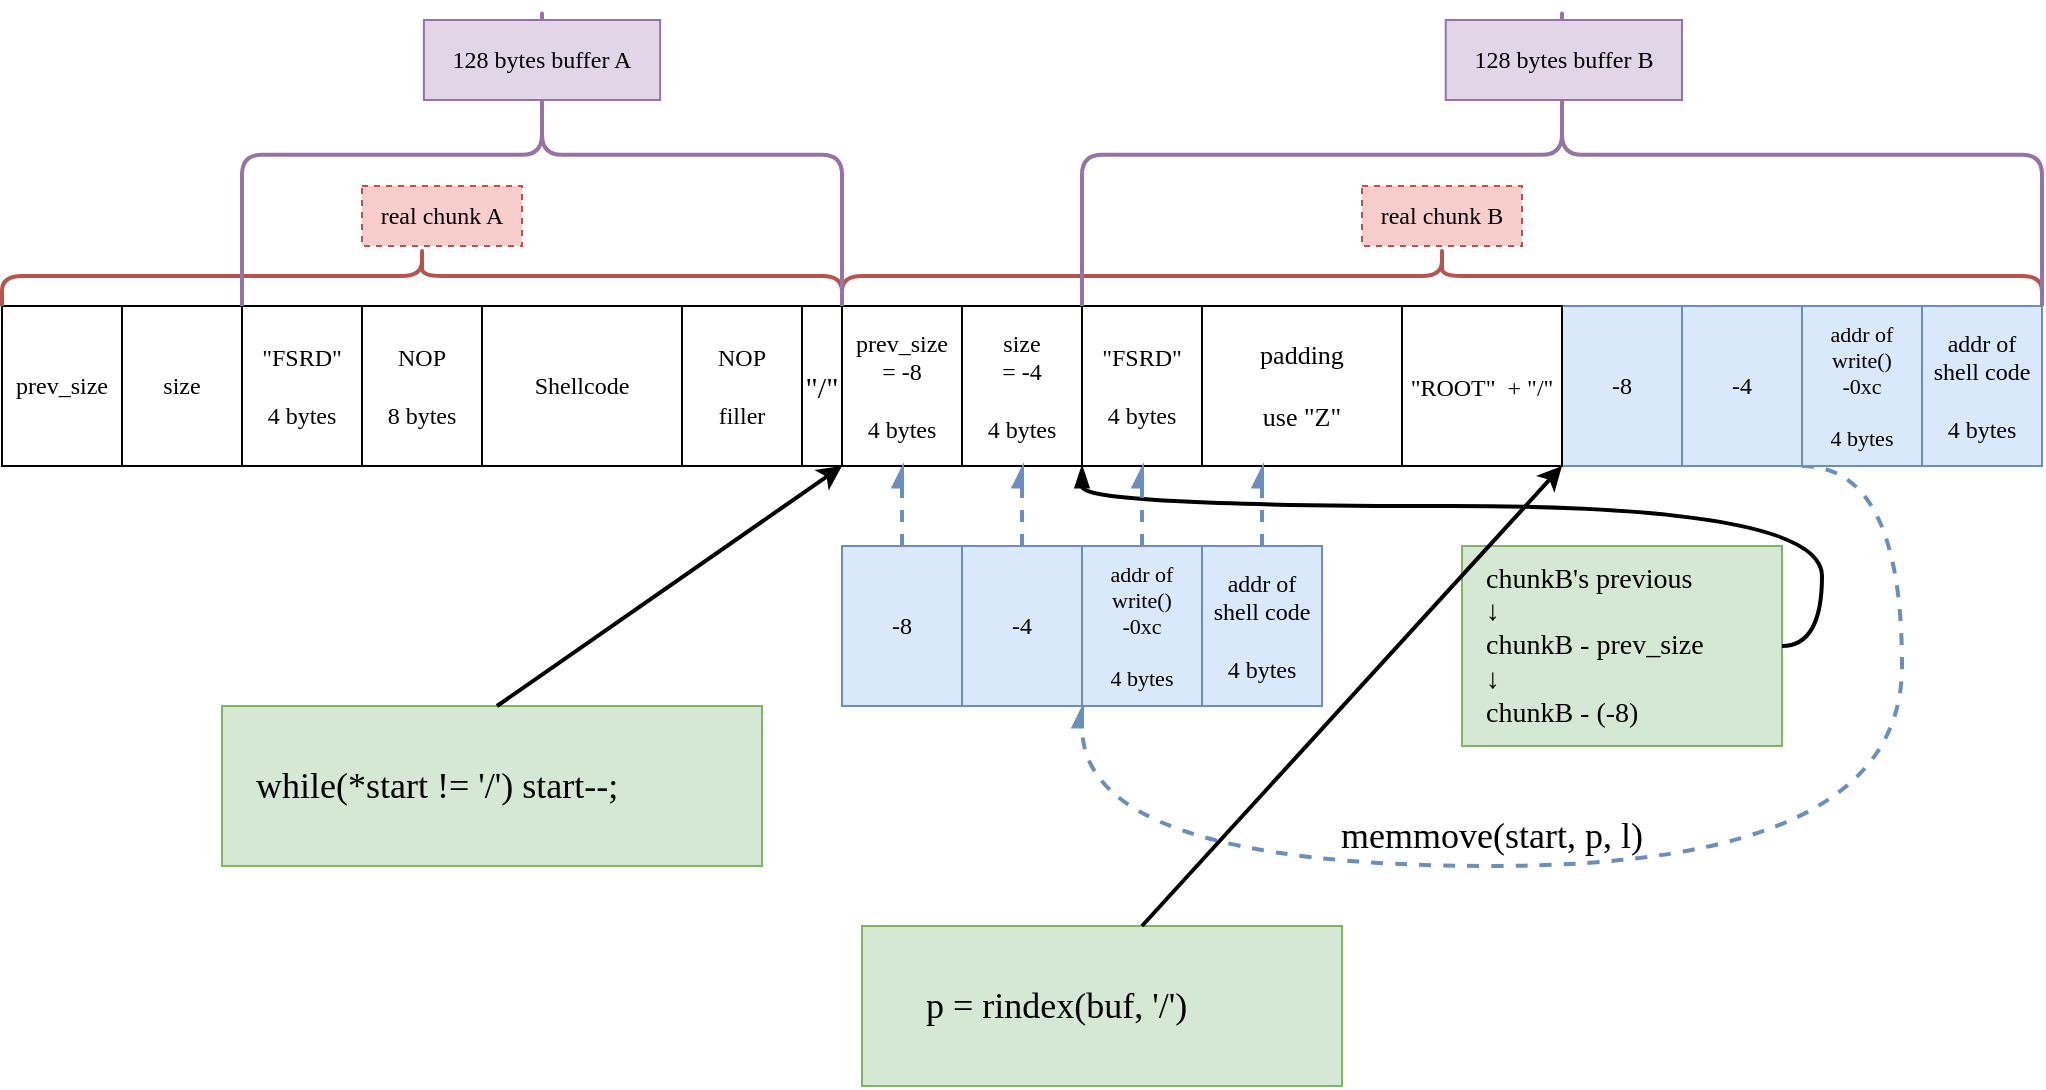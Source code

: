 <mxfile version="17.4.6"><diagram id="NCleSQAFDJfZPQC8IUO4" name="Page-3"><mxGraphModel dx="2036" dy="1806" grid="1" gridSize="10" guides="1" tooltips="1" connect="1" arrows="1" fold="1" page="1" pageScale="1" pageWidth="850" pageHeight="1100" math="0" shadow="0"><root><mxCell id="0"/><mxCell id="1" parent="0"/><mxCell id="_yVWeloKPGpAUmsR8q2a-2" value="" style="rounded=0;whiteSpace=wrap;html=1;fontSize=14;strokeWidth=1;fillColor=#d5e8d4;strokeColor=#82b366;fontFamily=Verdana;" parent="1" vertex="1"><mxGeometry x="710" y="200" width="160" height="100" as="geometry"/></mxCell><mxCell id="_yVWeloKPGpAUmsR8q2a-3" value="prev_size&lt;br&gt;" style="rounded=0;whiteSpace=wrap;html=1;fontFamily=Verdana;" parent="1" vertex="1"><mxGeometry x="-20" y="80" width="60" height="80" as="geometry"/></mxCell><mxCell id="_yVWeloKPGpAUmsR8q2a-4" value="size" style="rounded=0;whiteSpace=wrap;html=1;fontFamily=Verdana;" parent="1" vertex="1"><mxGeometry x="40" y="80" width="60" height="80" as="geometry"/></mxCell><mxCell id="_yVWeloKPGpAUmsR8q2a-5" value="NOP&lt;br&gt;&lt;br&gt;8 bytes" style="rounded=0;whiteSpace=wrap;html=1;fontFamily=Verdana;" parent="1" vertex="1"><mxGeometry x="160" y="80" width="60" height="80" as="geometry"/></mxCell><mxCell id="_yVWeloKPGpAUmsR8q2a-7" value="prev_size&lt;br&gt;= -8&lt;br&gt;&lt;br&gt;4 bytes" style="rounded=0;whiteSpace=wrap;html=1;fontFamily=Verdana;" parent="1" vertex="1"><mxGeometry x="400" y="80" width="60" height="80" as="geometry"/></mxCell><mxCell id="_yVWeloKPGpAUmsR8q2a-8" value="size&lt;br&gt;= -4&lt;br&gt;&lt;br&gt;4 bytes" style="rounded=0;whiteSpace=wrap;html=1;fontFamily=Verdana;" parent="1" vertex="1"><mxGeometry x="460" y="80" width="60" height="80" as="geometry"/></mxCell><mxCell id="h1qqcbAPqtgDRLnTeRW1-14" style="edgeStyle=orthogonalEdgeStyle;rounded=0;orthogonalLoop=1;jettySize=auto;html=1;exitX=0;exitY=1;exitDx=0;exitDy=0;entryX=0;entryY=1;entryDx=0;entryDy=0;dashed=1;fontSize=18;endArrow=async;endFill=1;strokeWidth=2;curved=1;fillColor=#dae8fc;strokeColor=#6c8ebf;fontFamily=Verdana;" parent="1" source="_yVWeloKPGpAUmsR8q2a-9" target="h1qqcbAPqtgDRLnTeRW1-4" edge="1"><mxGeometry relative="1" as="geometry"><Array as="points"><mxPoint x="930" y="160"/><mxPoint x="930" y="360"/><mxPoint x="520" y="360"/></Array></mxGeometry></mxCell><mxCell id="_yVWeloKPGpAUmsR8q2a-9" value="&lt;span style=&quot;font-size: 11px&quot;&gt;addr&amp;nbsp;of&lt;br style=&quot;font-size: 11px&quot;&gt;write()&lt;br&gt;-0xc&lt;br style=&quot;font-size: 11px&quot;&gt;&lt;br style=&quot;font-size: 11px&quot;&gt;4 bytes&lt;br style=&quot;font-size: 11px&quot;&gt;&lt;/span&gt;" style="rounded=0;whiteSpace=wrap;html=1;fontSize=11;fillColor=#dae8fc;strokeColor=#6c8ebf;fontFamily=Verdana;" parent="1" vertex="1"><mxGeometry x="880" y="80" width="60" height="80" as="geometry"/></mxCell><mxCell id="_yVWeloKPGpAUmsR8q2a-10" value="&lt;font style=&quot;font-size: 12px&quot;&gt;&lt;font style=&quot;font-size: 12px&quot;&gt;addr&amp;nbsp;of&lt;/font&gt;&lt;br&gt;&lt;font style=&quot;font-size: 12px&quot;&gt;shell code&lt;br&gt;&lt;/font&gt;&lt;/font&gt;&lt;font&gt;&lt;br&gt;4 bytes&lt;br&gt;&lt;/font&gt;" style="rounded=0;whiteSpace=wrap;html=1;fillColor=#dae8fc;strokeColor=#6c8ebf;fontFamily=Verdana;" parent="1" vertex="1"><mxGeometry x="940" y="80" width="60" height="80" as="geometry"/></mxCell><mxCell id="_yVWeloKPGpAUmsR8q2a-11" value="real chunk A" style="rounded=0;whiteSpace=wrap;html=1;dashed=1;fillColor=#f8cecc;strokeColor=#b85450;fontFamily=Verdana;" parent="1" vertex="1"><mxGeometry x="160" y="20" width="80" height="30" as="geometry"/></mxCell><mxCell id="_yVWeloKPGpAUmsR8q2a-12" value="real chunk B" style="rounded=0;whiteSpace=wrap;html=1;dashed=1;fillColor=#f8cecc;strokeColor=#b85450;fontFamily=Verdana;" parent="1" vertex="1"><mxGeometry x="660" y="20" width="80" height="30" as="geometry"/></mxCell><mxCell id="_yVWeloKPGpAUmsR8q2a-13" value="" style="shape=curlyBracket;whiteSpace=wrap;html=1;rounded=1;flipH=1;direction=south;fillColor=#f8cecc;strokeColor=#b85450;strokeWidth=2;fontFamily=Verdana;" parent="1" vertex="1"><mxGeometry x="-20" y="50" width="420" height="30" as="geometry"/></mxCell><mxCell id="_yVWeloKPGpAUmsR8q2a-14" value="" style="shape=curlyBracket;whiteSpace=wrap;html=1;rounded=1;flipH=1;direction=south;strokeWidth=2;fillColor=#f8cecc;strokeColor=#b85450;fontFamily=Verdana;" parent="1" vertex="1"><mxGeometry x="400" y="50" width="600" height="30" as="geometry"/></mxCell><mxCell id="_yVWeloKPGpAUmsR8q2a-37" value="chunkB's previous&lt;br style=&quot;font-size: 14px&quot;&gt;↓&amp;nbsp;&lt;br style=&quot;font-size: 14px&quot;&gt;chunkB - prev_size&lt;br style=&quot;font-size: 14px&quot;&gt;↓&amp;nbsp;&lt;br style=&quot;font-size: 14px&quot;&gt;chunkB - (-8)" style="text;html=1;align=left;verticalAlign=middle;whiteSpace=wrap;rounded=0;fontSize=14;strokeWidth=0;fontFamily=Verdana;" parent="1" vertex="1"><mxGeometry x="720" y="205" width="180" height="90" as="geometry"/></mxCell><mxCell id="_yVWeloKPGpAUmsR8q2a-39" style="edgeStyle=orthogonalEdgeStyle;rounded=0;orthogonalLoop=1;jettySize=auto;html=1;exitX=1;exitY=0.5;exitDx=0;exitDy=0;entryX=1;entryY=1;entryDx=0;entryDy=0;fontSize=14;endArrow=blockThin;endFill=1;curved=1;strokeColor=#000000;strokeWidth=2;fontFamily=Verdana;" parent="1" source="_yVWeloKPGpAUmsR8q2a-2" target="_yVWeloKPGpAUmsR8q2a-8" edge="1"><mxGeometry relative="1" as="geometry"/></mxCell><mxCell id="_yVWeloKPGpAUmsR8q2a-40" value="&quot;FSRD&quot;&lt;br&gt;&lt;br&gt;4 bytes" style="rounded=0;whiteSpace=wrap;html=1;fontFamily=Verdana;" parent="1" vertex="1"><mxGeometry x="100" y="80" width="60" height="80" as="geometry"/></mxCell><mxCell id="_yVWeloKPGpAUmsR8q2a-45" value="Shellcode" style="rounded=0;whiteSpace=wrap;html=1;fontFamily=Verdana;" parent="1" vertex="1"><mxGeometry x="220" y="80" width="100" height="80" as="geometry"/></mxCell><mxCell id="_yVWeloKPGpAUmsR8q2a-47" value="NOP&lt;br&gt;&lt;br&gt;filler" style="rounded=0;whiteSpace=wrap;html=1;fontFamily=Verdana;" parent="1" vertex="1"><mxGeometry x="320" y="80" width="60" height="80" as="geometry"/></mxCell><mxCell id="_yVWeloKPGpAUmsR8q2a-48" value="&quot;FSRD&quot;&lt;br&gt;&lt;br&gt;4 bytes" style="rounded=0;whiteSpace=wrap;html=1;fontFamily=Verdana;" parent="1" vertex="1"><mxGeometry x="520" y="80" width="60" height="80" as="geometry"/></mxCell><mxCell id="_yVWeloKPGpAUmsR8q2a-49" value="&quot;/&quot;" style="rounded=0;whiteSpace=wrap;html=1;fontSize=15;fontFamily=Verdana;" parent="1" vertex="1"><mxGeometry x="380" y="80" width="20" height="80" as="geometry"/></mxCell><mxCell id="_yVWeloKPGpAUmsR8q2a-50" value="padding&lt;br style=&quot;font-size: 13px;&quot;&gt;&lt;br style=&quot;font-size: 13px;&quot;&gt;use &quot;Z&quot;" style="rounded=0;whiteSpace=wrap;html=1;fontSize=13;fontFamily=Verdana;" parent="1" vertex="1"><mxGeometry x="580" y="80" width="100" height="80" as="geometry"/></mxCell><mxCell id="_yVWeloKPGpAUmsR8q2a-51" value="-8" style="rounded=0;whiteSpace=wrap;html=1;fillColor=#dae8fc;strokeColor=#6c8ebf;fontFamily=Verdana;" parent="1" vertex="1"><mxGeometry x="760" y="80" width="60" height="80" as="geometry"/></mxCell><mxCell id="_yVWeloKPGpAUmsR8q2a-52" value="-4" style="rounded=0;whiteSpace=wrap;html=1;fillColor=#dae8fc;strokeColor=#6c8ebf;fontFamily=Verdana;" parent="1" vertex="1"><mxGeometry x="820" y="80" width="60" height="80" as="geometry"/></mxCell><mxCell id="_yVWeloKPGpAUmsR8q2a-53" value="&lt;font style=&quot;font-size: 12px&quot;&gt;&quot;ROOT&quot; &amp;nbsp;+ &quot;/&quot;&lt;/font&gt;" style="rounded=0;whiteSpace=wrap;html=1;fontSize=13;fontFamily=Verdana;" parent="1" vertex="1"><mxGeometry x="680" y="80" width="80" height="80" as="geometry"/></mxCell><mxCell id="_yVWeloKPGpAUmsR8q2a-55" value="" style="rounded=0;whiteSpace=wrap;html=1;fontSize=14;strokeWidth=1;fillColor=#d5e8d4;strokeColor=#82b366;fontFamily=Verdana;" parent="1" vertex="1"><mxGeometry x="90" y="280" width="270" height="80" as="geometry"/></mxCell><mxCell id="_yVWeloKPGpAUmsR8q2a-57" style="rounded=0;orthogonalLoop=1;jettySize=auto;html=1;exitX=0.5;exitY=0;exitDx=0;exitDy=0;entryX=0;entryY=1;entryDx=0;entryDy=0;fontSize=18;strokeWidth=2;fontFamily=Verdana;" parent="1" source="_yVWeloKPGpAUmsR8q2a-56" target="_yVWeloKPGpAUmsR8q2a-7" edge="1"><mxGeometry relative="1" as="geometry"/></mxCell><mxCell id="_yVWeloKPGpAUmsR8q2a-56" value="&lt;font style=&quot;font-size: 18px&quot;&gt;while(*start != '/') start--;&lt;/font&gt;" style="text;html=1;align=left;verticalAlign=middle;whiteSpace=wrap;rounded=0;fontSize=14;strokeWidth=0;fontFamily=Verdana;" parent="1" vertex="1"><mxGeometry x="105" y="280" width="245" height="80" as="geometry"/></mxCell><mxCell id="g-mdTH89brPXcWdOBufB-1" value="" style="shape=curlyBracket;whiteSpace=wrap;html=1;rounded=1;flipH=1;direction=south;fillColor=#e1d5e7;strokeColor=#9673a6;strokeWidth=2;fontFamily=Verdana;" parent="1" vertex="1"><mxGeometry x="100" y="-71.26" width="300" height="151.26" as="geometry"/></mxCell><mxCell id="h1qqcbAPqtgDRLnTeRW1-1" value="128 bytes buffer A" style="rounded=0;whiteSpace=wrap;html=1;fillColor=#e1d5e7;strokeColor=#9673a6;fontFamily=Verdana;" parent="1" vertex="1"><mxGeometry x="190.94" y="-63" width="118.13" height="40" as="geometry"/></mxCell><mxCell id="h1qqcbAPqtgDRLnTeRW1-2" value="" style="shape=curlyBracket;whiteSpace=wrap;html=1;rounded=1;flipH=1;direction=south;fillColor=#e1d5e7;strokeColor=#9673a6;strokeWidth=2;fontFamily=Verdana;" parent="1" vertex="1"><mxGeometry x="520" y="-71.26" width="480" height="151.26" as="geometry"/></mxCell><mxCell id="h1qqcbAPqtgDRLnTeRW1-3" value="128 bytes buffer B" style="rounded=0;whiteSpace=wrap;html=1;fillColor=#e1d5e7;strokeColor=#9673a6;fontFamily=Verdana;" parent="1" vertex="1"><mxGeometry x="701.87" y="-63" width="118.13" height="40" as="geometry"/></mxCell><mxCell id="h1qqcbAPqtgDRLnTeRW1-10" style="edgeStyle=none;rounded=0;orthogonalLoop=1;jettySize=auto;html=1;exitX=0.5;exitY=0;exitDx=0;exitDy=0;entryX=0.5;entryY=1;entryDx=0;entryDy=0;dashed=1;fontSize=18;endArrow=async;endFill=1;strokeWidth=2;fillColor=#dae8fc;strokeColor=#6c8ebf;fontFamily=Verdana;" parent="1" source="h1qqcbAPqtgDRLnTeRW1-4" target="_yVWeloKPGpAUmsR8q2a-48" edge="1"><mxGeometry relative="1" as="geometry"/></mxCell><mxCell id="h1qqcbAPqtgDRLnTeRW1-4" value="&lt;span style=&quot;font-size: 11px&quot;&gt;addr&amp;nbsp;of&lt;br style=&quot;font-size: 11px&quot;&gt;write()&lt;br&gt;-0xc&lt;br style=&quot;font-size: 11px&quot;&gt;&lt;br style=&quot;font-size: 11px&quot;&gt;4 bytes&lt;br style=&quot;font-size: 11px&quot;&gt;&lt;/span&gt;" style="rounded=0;whiteSpace=wrap;html=1;fontSize=11;fillColor=#dae8fc;strokeColor=#6c8ebf;fontFamily=Verdana;" parent="1" vertex="1"><mxGeometry x="520" y="200" width="60" height="80" as="geometry"/></mxCell><mxCell id="h1qqcbAPqtgDRLnTeRW1-5" value="&lt;font style=&quot;font-size: 12px&quot;&gt;&lt;font style=&quot;font-size: 12px&quot;&gt;addr&amp;nbsp;of&lt;/font&gt;&lt;br&gt;&lt;font style=&quot;font-size: 12px&quot;&gt;shell code&lt;br&gt;&lt;/font&gt;&lt;/font&gt;&lt;font&gt;&lt;br&gt;4 bytes&lt;br&gt;&lt;/font&gt;" style="rounded=0;whiteSpace=wrap;html=1;fillColor=#dae8fc;strokeColor=#6c8ebf;fontFamily=Verdana;" parent="1" vertex="1"><mxGeometry x="580" y="200" width="60" height="80" as="geometry"/></mxCell><mxCell id="h1qqcbAPqtgDRLnTeRW1-8" style="edgeStyle=none;rounded=0;orthogonalLoop=1;jettySize=auto;html=1;exitX=0.5;exitY=0;exitDx=0;exitDy=0;entryX=0.5;entryY=1;entryDx=0;entryDy=0;fontSize=18;strokeWidth=2;dashed=1;endArrow=async;endFill=1;fillColor=#dae8fc;strokeColor=#6c8ebf;fontFamily=Verdana;" parent="1" source="h1qqcbAPqtgDRLnTeRW1-6" target="_yVWeloKPGpAUmsR8q2a-7" edge="1"><mxGeometry relative="1" as="geometry"/></mxCell><mxCell id="h1qqcbAPqtgDRLnTeRW1-6" value="-8" style="rounded=0;whiteSpace=wrap;html=1;fillColor=#dae8fc;strokeColor=#6c8ebf;fontFamily=Verdana;" parent="1" vertex="1"><mxGeometry x="400" y="200" width="60" height="80" as="geometry"/></mxCell><mxCell id="h1qqcbAPqtgDRLnTeRW1-9" style="edgeStyle=none;rounded=0;orthogonalLoop=1;jettySize=auto;html=1;exitX=0.5;exitY=0;exitDx=0;exitDy=0;entryX=0.5;entryY=1;entryDx=0;entryDy=0;dashed=1;fontSize=18;endArrow=async;endFill=1;strokeWidth=2;fillColor=#dae8fc;strokeColor=#6c8ebf;fontFamily=Verdana;" parent="1" source="h1qqcbAPqtgDRLnTeRW1-7" target="_yVWeloKPGpAUmsR8q2a-8" edge="1"><mxGeometry relative="1" as="geometry"/></mxCell><mxCell id="h1qqcbAPqtgDRLnTeRW1-7" value="-4" style="rounded=0;whiteSpace=wrap;html=1;fillColor=#dae8fc;strokeColor=#6c8ebf;fontFamily=Verdana;" parent="1" vertex="1"><mxGeometry x="460" y="200" width="60" height="80" as="geometry"/></mxCell><mxCell id="h1qqcbAPqtgDRLnTeRW1-13" style="edgeStyle=none;rounded=0;orthogonalLoop=1;jettySize=auto;html=1;exitX=0.5;exitY=0;exitDx=0;exitDy=0;entryX=0.5;entryY=1;entryDx=0;entryDy=0;dashed=1;fontSize=18;endArrow=async;endFill=1;strokeWidth=2;fillColor=#dae8fc;strokeColor=#6c8ebf;fontFamily=Verdana;" parent="1" edge="1"><mxGeometry relative="1" as="geometry"><mxPoint x="610.0" y="200" as="sourcePoint"/><mxPoint x="610.0" y="160" as="targetPoint"/></mxGeometry></mxCell><mxCell id="h1qqcbAPqtgDRLnTeRW1-15" value="memmove(start, p, l)" style="text;html=1;strokeColor=none;fillColor=none;align=center;verticalAlign=middle;whiteSpace=wrap;rounded=0;fontSize=18;fontFamily=Verdana;" parent="1" vertex="1"><mxGeometry x="620" y="330" width="210" height="30" as="geometry"/></mxCell><mxCell id="h1qqcbAPqtgDRLnTeRW1-16" value="" style="rounded=0;whiteSpace=wrap;html=1;fontSize=14;strokeWidth=1;fillColor=#d5e8d4;strokeColor=#82b366;fontFamily=Verdana;" parent="1" vertex="1"><mxGeometry x="410" y="390" width="240" height="80" as="geometry"/></mxCell><mxCell id="h1qqcbAPqtgDRLnTeRW1-18" style="rounded=0;orthogonalLoop=1;jettySize=auto;html=1;exitX=0.5;exitY=0;exitDx=0;exitDy=0;entryX=1;entryY=1;entryDx=0;entryDy=0;fontSize=18;endArrow=classic;endFill=1;strokeWidth=2;fontFamily=Verdana;" parent="1" source="h1qqcbAPqtgDRLnTeRW1-17" target="_yVWeloKPGpAUmsR8q2a-53" edge="1"><mxGeometry relative="1" as="geometry"/></mxCell><mxCell id="h1qqcbAPqtgDRLnTeRW1-17" value="&lt;font style=&quot;font-size: 18px&quot;&gt;p = rindex(buf, '/')&lt;/font&gt;" style="text;html=1;align=left;verticalAlign=middle;whiteSpace=wrap;rounded=0;fontSize=14;strokeWidth=0;fontFamily=Verdana;" parent="1" vertex="1"><mxGeometry x="440" y="390" width="220" height="80" as="geometry"/></mxCell></root></mxGraphModel></diagram></mxfile>